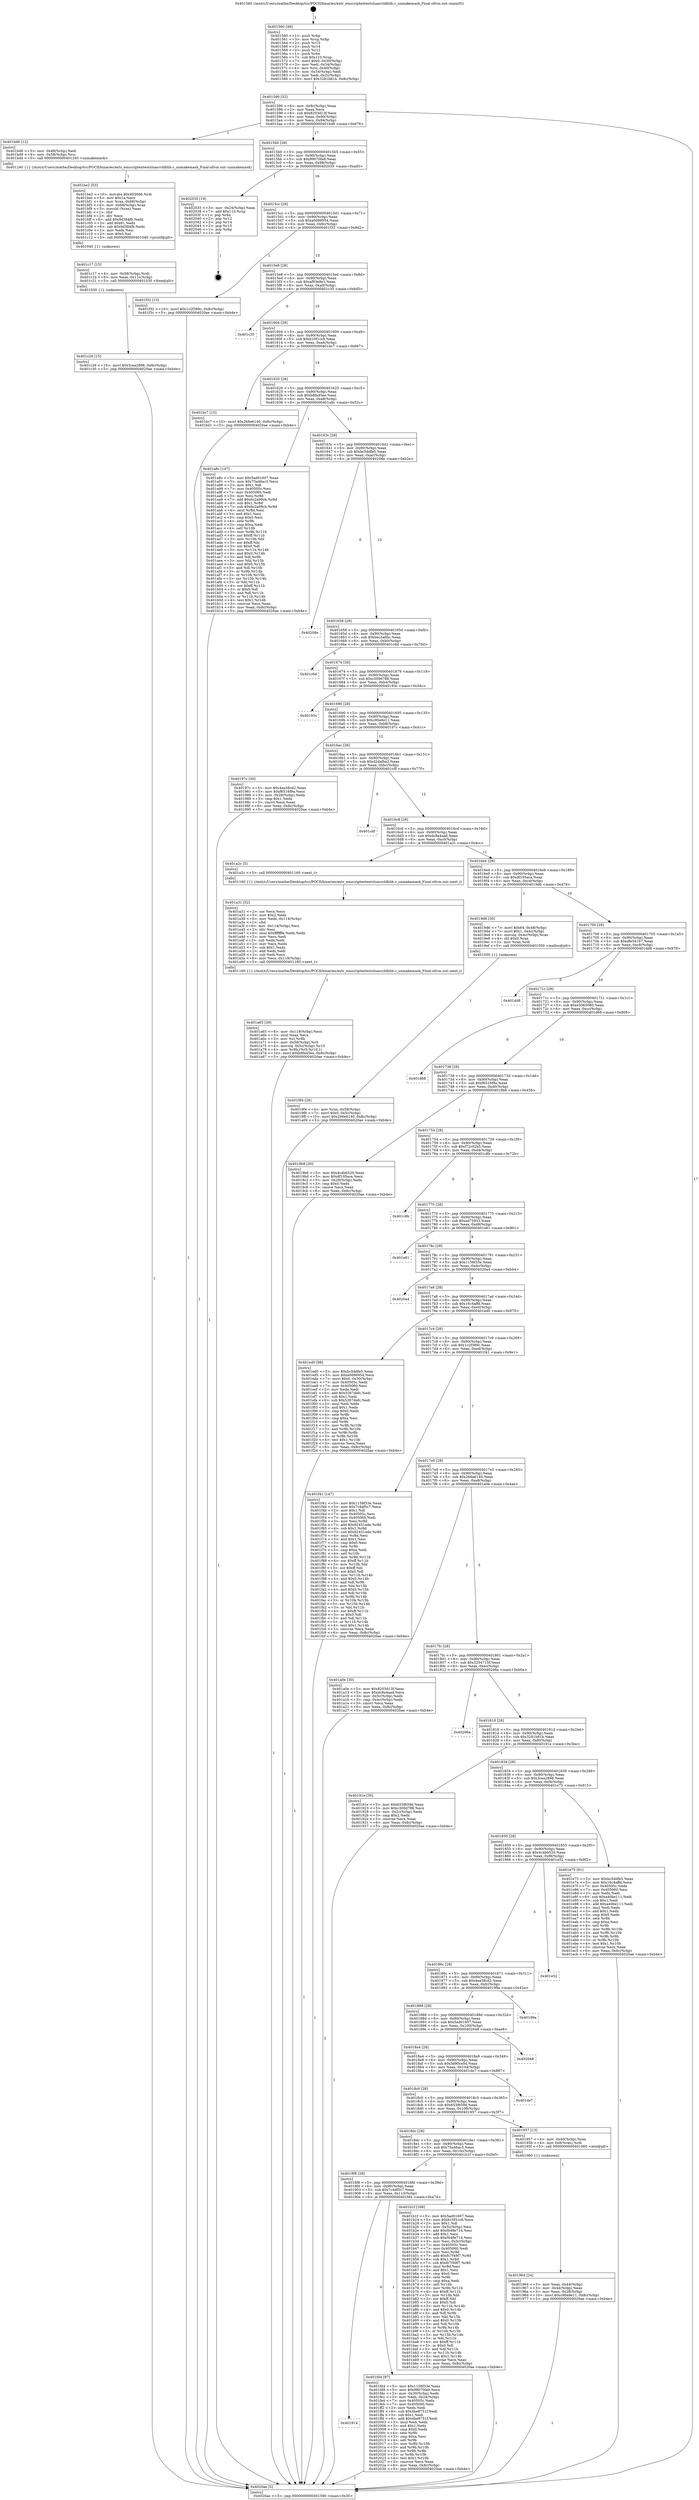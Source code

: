 digraph "0x401560" {
  label = "0x401560 (/mnt/c/Users/mathe/Desktop/tcc/POCII/binaries/extr_emscriptentestsluasrcldblib.c_unmakemask_Final-ollvm.out::main(0))"
  labelloc = "t"
  node[shape=record]

  Entry [label="",width=0.3,height=0.3,shape=circle,fillcolor=black,style=filled]
  "0x401590" [label="{
     0x401590 [32]\l
     | [instrs]\l
     &nbsp;&nbsp;0x401590 \<+6\>: mov -0x8c(%rbp),%eax\l
     &nbsp;&nbsp;0x401596 \<+2\>: mov %eax,%ecx\l
     &nbsp;&nbsp;0x401598 \<+6\>: sub $0x8203d13f,%ecx\l
     &nbsp;&nbsp;0x40159e \<+6\>: mov %eax,-0x90(%rbp)\l
     &nbsp;&nbsp;0x4015a4 \<+6\>: mov %ecx,-0x94(%rbp)\l
     &nbsp;&nbsp;0x4015aa \<+6\>: je 0000000000401bd6 \<main+0x676\>\l
  }"]
  "0x401bd6" [label="{
     0x401bd6 [12]\l
     | [instrs]\l
     &nbsp;&nbsp;0x401bd6 \<+3\>: mov -0x48(%rbp),%edi\l
     &nbsp;&nbsp;0x401bd9 \<+4\>: mov -0x58(%rbp),%rsi\l
     &nbsp;&nbsp;0x401bdd \<+5\>: call 0000000000401240 \<unmakemask\>\l
     | [calls]\l
     &nbsp;&nbsp;0x401240 \{1\} (/mnt/c/Users/mathe/Desktop/tcc/POCII/binaries/extr_emscriptentestsluasrcldblib.c_unmakemask_Final-ollvm.out::unmakemask)\l
  }"]
  "0x4015b0" [label="{
     0x4015b0 [28]\l
     | [instrs]\l
     &nbsp;&nbsp;0x4015b0 \<+5\>: jmp 00000000004015b5 \<main+0x55\>\l
     &nbsp;&nbsp;0x4015b5 \<+6\>: mov -0x90(%rbp),%eax\l
     &nbsp;&nbsp;0x4015bb \<+5\>: sub $0x99070fa9,%eax\l
     &nbsp;&nbsp;0x4015c0 \<+6\>: mov %eax,-0x98(%rbp)\l
     &nbsp;&nbsp;0x4015c6 \<+6\>: je 0000000000402035 \<main+0xad5\>\l
  }"]
  Exit [label="",width=0.3,height=0.3,shape=circle,fillcolor=black,style=filled,peripheries=2]
  "0x402035" [label="{
     0x402035 [19]\l
     | [instrs]\l
     &nbsp;&nbsp;0x402035 \<+3\>: mov -0x24(%rbp),%eax\l
     &nbsp;&nbsp;0x402038 \<+7\>: add $0x110,%rsp\l
     &nbsp;&nbsp;0x40203f \<+1\>: pop %rbx\l
     &nbsp;&nbsp;0x402040 \<+2\>: pop %r12\l
     &nbsp;&nbsp;0x402042 \<+2\>: pop %r14\l
     &nbsp;&nbsp;0x402044 \<+2\>: pop %r15\l
     &nbsp;&nbsp;0x402046 \<+1\>: pop %rbp\l
     &nbsp;&nbsp;0x402047 \<+1\>: ret\l
  }"]
  "0x4015cc" [label="{
     0x4015cc [28]\l
     | [instrs]\l
     &nbsp;&nbsp;0x4015cc \<+5\>: jmp 00000000004015d1 \<main+0x71\>\l
     &nbsp;&nbsp;0x4015d1 \<+6\>: mov -0x90(%rbp),%eax\l
     &nbsp;&nbsp;0x4015d7 \<+5\>: sub $0xa0d86954,%eax\l
     &nbsp;&nbsp;0x4015dc \<+6\>: mov %eax,-0x9c(%rbp)\l
     &nbsp;&nbsp;0x4015e2 \<+6\>: je 0000000000401f32 \<main+0x9d2\>\l
  }"]
  "0x401914" [label="{
     0x401914\l
  }", style=dashed]
  "0x401f32" [label="{
     0x401f32 [15]\l
     | [instrs]\l
     &nbsp;&nbsp;0x401f32 \<+10\>: movl $0x1c2f389c,-0x8c(%rbp)\l
     &nbsp;&nbsp;0x401f3c \<+5\>: jmp 00000000004020ae \<main+0xb4e\>\l
  }"]
  "0x4015e8" [label="{
     0x4015e8 [28]\l
     | [instrs]\l
     &nbsp;&nbsp;0x4015e8 \<+5\>: jmp 00000000004015ed \<main+0x8d\>\l
     &nbsp;&nbsp;0x4015ed \<+6\>: mov -0x90(%rbp),%eax\l
     &nbsp;&nbsp;0x4015f3 \<+5\>: sub $0xaf93e8e1,%eax\l
     &nbsp;&nbsp;0x4015f8 \<+6\>: mov %eax,-0xa0(%rbp)\l
     &nbsp;&nbsp;0x4015fe \<+6\>: je 0000000000401c35 \<main+0x6d5\>\l
  }"]
  "0x401fd4" [label="{
     0x401fd4 [97]\l
     | [instrs]\l
     &nbsp;&nbsp;0x401fd4 \<+5\>: mov $0x1158f33e,%eax\l
     &nbsp;&nbsp;0x401fd9 \<+5\>: mov $0x99070fa9,%ecx\l
     &nbsp;&nbsp;0x401fde \<+3\>: mov -0x30(%rbp),%edx\l
     &nbsp;&nbsp;0x401fe1 \<+3\>: mov %edx,-0x24(%rbp)\l
     &nbsp;&nbsp;0x401fe4 \<+7\>: mov 0x40505c,%edx\l
     &nbsp;&nbsp;0x401feb \<+7\>: mov 0x405060,%esi\l
     &nbsp;&nbsp;0x401ff2 \<+2\>: mov %edx,%edi\l
     &nbsp;&nbsp;0x401ff4 \<+6\>: sub $0x4be8751f,%edi\l
     &nbsp;&nbsp;0x401ffa \<+3\>: sub $0x1,%edi\l
     &nbsp;&nbsp;0x401ffd \<+6\>: add $0x4be8751f,%edi\l
     &nbsp;&nbsp;0x402003 \<+3\>: imul %edi,%edx\l
     &nbsp;&nbsp;0x402006 \<+3\>: and $0x1,%edx\l
     &nbsp;&nbsp;0x402009 \<+3\>: cmp $0x0,%edx\l
     &nbsp;&nbsp;0x40200c \<+4\>: sete %r8b\l
     &nbsp;&nbsp;0x402010 \<+3\>: cmp $0xa,%esi\l
     &nbsp;&nbsp;0x402013 \<+4\>: setl %r9b\l
     &nbsp;&nbsp;0x402017 \<+3\>: mov %r8b,%r10b\l
     &nbsp;&nbsp;0x40201a \<+3\>: and %r9b,%r10b\l
     &nbsp;&nbsp;0x40201d \<+3\>: xor %r9b,%r8b\l
     &nbsp;&nbsp;0x402020 \<+3\>: or %r8b,%r10b\l
     &nbsp;&nbsp;0x402023 \<+4\>: test $0x1,%r10b\l
     &nbsp;&nbsp;0x402027 \<+3\>: cmovne %ecx,%eax\l
     &nbsp;&nbsp;0x40202a \<+6\>: mov %eax,-0x8c(%rbp)\l
     &nbsp;&nbsp;0x402030 \<+5\>: jmp 00000000004020ae \<main+0xb4e\>\l
  }"]
  "0x401c35" [label="{
     0x401c35\l
  }", style=dashed]
  "0x401604" [label="{
     0x401604 [28]\l
     | [instrs]\l
     &nbsp;&nbsp;0x401604 \<+5\>: jmp 0000000000401609 \<main+0xa9\>\l
     &nbsp;&nbsp;0x401609 \<+6\>: mov -0x90(%rbp),%eax\l
     &nbsp;&nbsp;0x40160f \<+5\>: sub $0xb10f1cc8,%eax\l
     &nbsp;&nbsp;0x401614 \<+6\>: mov %eax,-0xa4(%rbp)\l
     &nbsp;&nbsp;0x40161a \<+6\>: je 0000000000401bc7 \<main+0x667\>\l
  }"]
  "0x401c26" [label="{
     0x401c26 [15]\l
     | [instrs]\l
     &nbsp;&nbsp;0x401c26 \<+10\>: movl $0x3cea2898,-0x8c(%rbp)\l
     &nbsp;&nbsp;0x401c30 \<+5\>: jmp 00000000004020ae \<main+0xb4e\>\l
  }"]
  "0x401bc7" [label="{
     0x401bc7 [15]\l
     | [instrs]\l
     &nbsp;&nbsp;0x401bc7 \<+10\>: movl $0x266e6140,-0x8c(%rbp)\l
     &nbsp;&nbsp;0x401bd1 \<+5\>: jmp 00000000004020ae \<main+0xb4e\>\l
  }"]
  "0x401620" [label="{
     0x401620 [28]\l
     | [instrs]\l
     &nbsp;&nbsp;0x401620 \<+5\>: jmp 0000000000401625 \<main+0xc5\>\l
     &nbsp;&nbsp;0x401625 \<+6\>: mov -0x90(%rbp),%eax\l
     &nbsp;&nbsp;0x40162b \<+5\>: sub $0xb8fa45ee,%eax\l
     &nbsp;&nbsp;0x401630 \<+6\>: mov %eax,-0xa8(%rbp)\l
     &nbsp;&nbsp;0x401636 \<+6\>: je 0000000000401a8c \<main+0x52c\>\l
  }"]
  "0x401c17" [label="{
     0x401c17 [15]\l
     | [instrs]\l
     &nbsp;&nbsp;0x401c17 \<+4\>: mov -0x58(%rbp),%rdi\l
     &nbsp;&nbsp;0x401c1b \<+6\>: mov %eax,-0x11c(%rbp)\l
     &nbsp;&nbsp;0x401c21 \<+5\>: call 0000000000401030 \<free@plt\>\l
     | [calls]\l
     &nbsp;&nbsp;0x401030 \{1\} (unknown)\l
  }"]
  "0x401a8c" [label="{
     0x401a8c [147]\l
     | [instrs]\l
     &nbsp;&nbsp;0x401a8c \<+5\>: mov $0x5ad01607,%eax\l
     &nbsp;&nbsp;0x401a91 \<+5\>: mov $0x75a46ac3,%ecx\l
     &nbsp;&nbsp;0x401a96 \<+2\>: mov $0x1,%dl\l
     &nbsp;&nbsp;0x401a98 \<+7\>: mov 0x40505c,%esi\l
     &nbsp;&nbsp;0x401a9f \<+7\>: mov 0x405060,%edi\l
     &nbsp;&nbsp;0x401aa6 \<+3\>: mov %esi,%r8d\l
     &nbsp;&nbsp;0x401aa9 \<+7\>: add $0x6c2a99cb,%r8d\l
     &nbsp;&nbsp;0x401ab0 \<+4\>: sub $0x1,%r8d\l
     &nbsp;&nbsp;0x401ab4 \<+7\>: sub $0x6c2a99cb,%r8d\l
     &nbsp;&nbsp;0x401abb \<+4\>: imul %r8d,%esi\l
     &nbsp;&nbsp;0x401abf \<+3\>: and $0x1,%esi\l
     &nbsp;&nbsp;0x401ac2 \<+3\>: cmp $0x0,%esi\l
     &nbsp;&nbsp;0x401ac5 \<+4\>: sete %r9b\l
     &nbsp;&nbsp;0x401ac9 \<+3\>: cmp $0xa,%edi\l
     &nbsp;&nbsp;0x401acc \<+4\>: setl %r10b\l
     &nbsp;&nbsp;0x401ad0 \<+3\>: mov %r9b,%r11b\l
     &nbsp;&nbsp;0x401ad3 \<+4\>: xor $0xff,%r11b\l
     &nbsp;&nbsp;0x401ad7 \<+3\>: mov %r10b,%bl\l
     &nbsp;&nbsp;0x401ada \<+3\>: xor $0xff,%bl\l
     &nbsp;&nbsp;0x401add \<+3\>: xor $0x0,%dl\l
     &nbsp;&nbsp;0x401ae0 \<+3\>: mov %r11b,%r14b\l
     &nbsp;&nbsp;0x401ae3 \<+4\>: and $0x0,%r14b\l
     &nbsp;&nbsp;0x401ae7 \<+3\>: and %dl,%r9b\l
     &nbsp;&nbsp;0x401aea \<+3\>: mov %bl,%r15b\l
     &nbsp;&nbsp;0x401aed \<+4\>: and $0x0,%r15b\l
     &nbsp;&nbsp;0x401af1 \<+3\>: and %dl,%r10b\l
     &nbsp;&nbsp;0x401af4 \<+3\>: or %r9b,%r14b\l
     &nbsp;&nbsp;0x401af7 \<+3\>: or %r10b,%r15b\l
     &nbsp;&nbsp;0x401afa \<+3\>: xor %r15b,%r14b\l
     &nbsp;&nbsp;0x401afd \<+3\>: or %bl,%r11b\l
     &nbsp;&nbsp;0x401b00 \<+4\>: xor $0xff,%r11b\l
     &nbsp;&nbsp;0x401b04 \<+3\>: or $0x0,%dl\l
     &nbsp;&nbsp;0x401b07 \<+3\>: and %dl,%r11b\l
     &nbsp;&nbsp;0x401b0a \<+3\>: or %r11b,%r14b\l
     &nbsp;&nbsp;0x401b0d \<+4\>: test $0x1,%r14b\l
     &nbsp;&nbsp;0x401b11 \<+3\>: cmovne %ecx,%eax\l
     &nbsp;&nbsp;0x401b14 \<+6\>: mov %eax,-0x8c(%rbp)\l
     &nbsp;&nbsp;0x401b1a \<+5\>: jmp 00000000004020ae \<main+0xb4e\>\l
  }"]
  "0x40163c" [label="{
     0x40163c [28]\l
     | [instrs]\l
     &nbsp;&nbsp;0x40163c \<+5\>: jmp 0000000000401641 \<main+0xe1\>\l
     &nbsp;&nbsp;0x401641 \<+6\>: mov -0x90(%rbp),%eax\l
     &nbsp;&nbsp;0x401647 \<+5\>: sub $0xbc5ddfe5,%eax\l
     &nbsp;&nbsp;0x40164c \<+6\>: mov %eax,-0xac(%rbp)\l
     &nbsp;&nbsp;0x401652 \<+6\>: je 000000000040208e \<main+0xb2e\>\l
  }"]
  "0x401be2" [label="{
     0x401be2 [53]\l
     | [instrs]\l
     &nbsp;&nbsp;0x401be2 \<+10\>: movabs $0x4030d6,%rdi\l
     &nbsp;&nbsp;0x401bec \<+5\>: mov $0x1a,%ecx\l
     &nbsp;&nbsp;0x401bf1 \<+4\>: mov %rax,-0x68(%rbp)\l
     &nbsp;&nbsp;0x401bf5 \<+4\>: mov -0x68(%rbp),%rax\l
     &nbsp;&nbsp;0x401bf9 \<+3\>: movsbl (%rax),%eax\l
     &nbsp;&nbsp;0x401bfc \<+1\>: cltd\l
     &nbsp;&nbsp;0x401bfd \<+2\>: idiv %ecx\l
     &nbsp;&nbsp;0x401bff \<+6\>: add $0x9d384fb,%edx\l
     &nbsp;&nbsp;0x401c05 \<+3\>: add $0x61,%edx\l
     &nbsp;&nbsp;0x401c08 \<+6\>: sub $0x9d384fb,%edx\l
     &nbsp;&nbsp;0x401c0e \<+2\>: mov %edx,%esi\l
     &nbsp;&nbsp;0x401c10 \<+2\>: mov $0x0,%al\l
     &nbsp;&nbsp;0x401c12 \<+5\>: call 0000000000401040 \<printf@plt\>\l
     | [calls]\l
     &nbsp;&nbsp;0x401040 \{1\} (unknown)\l
  }"]
  "0x40208e" [label="{
     0x40208e\l
  }", style=dashed]
  "0x401658" [label="{
     0x401658 [28]\l
     | [instrs]\l
     &nbsp;&nbsp;0x401658 \<+5\>: jmp 000000000040165d \<main+0xfd\>\l
     &nbsp;&nbsp;0x40165d \<+6\>: mov -0x90(%rbp),%eax\l
     &nbsp;&nbsp;0x401663 \<+5\>: sub $0xbec3a6bc,%eax\l
     &nbsp;&nbsp;0x401668 \<+6\>: mov %eax,-0xb0(%rbp)\l
     &nbsp;&nbsp;0x40166e \<+6\>: je 0000000000401c6d \<main+0x70d\>\l
  }"]
  "0x4018f8" [label="{
     0x4018f8 [28]\l
     | [instrs]\l
     &nbsp;&nbsp;0x4018f8 \<+5\>: jmp 00000000004018fd \<main+0x39d\>\l
     &nbsp;&nbsp;0x4018fd \<+6\>: mov -0x90(%rbp),%eax\l
     &nbsp;&nbsp;0x401903 \<+5\>: sub $0x7c4df5c7,%eax\l
     &nbsp;&nbsp;0x401908 \<+6\>: mov %eax,-0x110(%rbp)\l
     &nbsp;&nbsp;0x40190e \<+6\>: je 0000000000401fd4 \<main+0xa74\>\l
  }"]
  "0x401c6d" [label="{
     0x401c6d\l
  }", style=dashed]
  "0x401674" [label="{
     0x401674 [28]\l
     | [instrs]\l
     &nbsp;&nbsp;0x401674 \<+5\>: jmp 0000000000401679 \<main+0x119\>\l
     &nbsp;&nbsp;0x401679 \<+6\>: mov -0x90(%rbp),%eax\l
     &nbsp;&nbsp;0x40167f \<+5\>: sub $0xc300d788,%eax\l
     &nbsp;&nbsp;0x401684 \<+6\>: mov %eax,-0xb4(%rbp)\l
     &nbsp;&nbsp;0x40168a \<+6\>: je 000000000040193c \<main+0x3dc\>\l
  }"]
  "0x401b1f" [label="{
     0x401b1f [168]\l
     | [instrs]\l
     &nbsp;&nbsp;0x401b1f \<+5\>: mov $0x5ad01607,%eax\l
     &nbsp;&nbsp;0x401b24 \<+5\>: mov $0xb10f1cc8,%ecx\l
     &nbsp;&nbsp;0x401b29 \<+2\>: mov $0x1,%dl\l
     &nbsp;&nbsp;0x401b2b \<+3\>: mov -0x5c(%rbp),%esi\l
     &nbsp;&nbsp;0x401b2e \<+6\>: add $0xf448e714,%esi\l
     &nbsp;&nbsp;0x401b34 \<+3\>: add $0x1,%esi\l
     &nbsp;&nbsp;0x401b37 \<+6\>: sub $0xf448e714,%esi\l
     &nbsp;&nbsp;0x401b3d \<+3\>: mov %esi,-0x5c(%rbp)\l
     &nbsp;&nbsp;0x401b40 \<+7\>: mov 0x40505c,%esi\l
     &nbsp;&nbsp;0x401b47 \<+7\>: mov 0x405060,%edi\l
     &nbsp;&nbsp;0x401b4e \<+3\>: mov %esi,%r8d\l
     &nbsp;&nbsp;0x401b51 \<+7\>: add $0xfc7f49f7,%r8d\l
     &nbsp;&nbsp;0x401b58 \<+4\>: sub $0x1,%r8d\l
     &nbsp;&nbsp;0x401b5c \<+7\>: sub $0xfc7f49f7,%r8d\l
     &nbsp;&nbsp;0x401b63 \<+4\>: imul %r8d,%esi\l
     &nbsp;&nbsp;0x401b67 \<+3\>: and $0x1,%esi\l
     &nbsp;&nbsp;0x401b6a \<+3\>: cmp $0x0,%esi\l
     &nbsp;&nbsp;0x401b6d \<+4\>: sete %r9b\l
     &nbsp;&nbsp;0x401b71 \<+3\>: cmp $0xa,%edi\l
     &nbsp;&nbsp;0x401b74 \<+4\>: setl %r10b\l
     &nbsp;&nbsp;0x401b78 \<+3\>: mov %r9b,%r11b\l
     &nbsp;&nbsp;0x401b7b \<+4\>: xor $0xff,%r11b\l
     &nbsp;&nbsp;0x401b7f \<+3\>: mov %r10b,%bl\l
     &nbsp;&nbsp;0x401b82 \<+3\>: xor $0xff,%bl\l
     &nbsp;&nbsp;0x401b85 \<+3\>: xor $0x0,%dl\l
     &nbsp;&nbsp;0x401b88 \<+3\>: mov %r11b,%r14b\l
     &nbsp;&nbsp;0x401b8b \<+4\>: and $0x0,%r14b\l
     &nbsp;&nbsp;0x401b8f \<+3\>: and %dl,%r9b\l
     &nbsp;&nbsp;0x401b92 \<+3\>: mov %bl,%r15b\l
     &nbsp;&nbsp;0x401b95 \<+4\>: and $0x0,%r15b\l
     &nbsp;&nbsp;0x401b99 \<+3\>: and %dl,%r10b\l
     &nbsp;&nbsp;0x401b9c \<+3\>: or %r9b,%r14b\l
     &nbsp;&nbsp;0x401b9f \<+3\>: or %r10b,%r15b\l
     &nbsp;&nbsp;0x401ba2 \<+3\>: xor %r15b,%r14b\l
     &nbsp;&nbsp;0x401ba5 \<+3\>: or %bl,%r11b\l
     &nbsp;&nbsp;0x401ba8 \<+4\>: xor $0xff,%r11b\l
     &nbsp;&nbsp;0x401bac \<+3\>: or $0x0,%dl\l
     &nbsp;&nbsp;0x401baf \<+3\>: and %dl,%r11b\l
     &nbsp;&nbsp;0x401bb2 \<+3\>: or %r11b,%r14b\l
     &nbsp;&nbsp;0x401bb5 \<+4\>: test $0x1,%r14b\l
     &nbsp;&nbsp;0x401bb9 \<+3\>: cmovne %ecx,%eax\l
     &nbsp;&nbsp;0x401bbc \<+6\>: mov %eax,-0x8c(%rbp)\l
     &nbsp;&nbsp;0x401bc2 \<+5\>: jmp 00000000004020ae \<main+0xb4e\>\l
  }"]
  "0x40193c" [label="{
     0x40193c\l
  }", style=dashed]
  "0x401690" [label="{
     0x401690 [28]\l
     | [instrs]\l
     &nbsp;&nbsp;0x401690 \<+5\>: jmp 0000000000401695 \<main+0x135\>\l
     &nbsp;&nbsp;0x401695 \<+6\>: mov -0x90(%rbp),%eax\l
     &nbsp;&nbsp;0x40169b \<+5\>: sub $0xc90a9e11,%eax\l
     &nbsp;&nbsp;0x4016a0 \<+6\>: mov %eax,-0xb8(%rbp)\l
     &nbsp;&nbsp;0x4016a6 \<+6\>: je 000000000040197c \<main+0x41c\>\l
  }"]
  "0x401a65" [label="{
     0x401a65 [39]\l
     | [instrs]\l
     &nbsp;&nbsp;0x401a65 \<+6\>: mov -0x118(%rbp),%ecx\l
     &nbsp;&nbsp;0x401a6b \<+3\>: imul %eax,%ecx\l
     &nbsp;&nbsp;0x401a6e \<+3\>: mov %cl,%r8b\l
     &nbsp;&nbsp;0x401a71 \<+4\>: mov -0x58(%rbp),%r9\l
     &nbsp;&nbsp;0x401a75 \<+4\>: movslq -0x5c(%rbp),%r10\l
     &nbsp;&nbsp;0x401a79 \<+4\>: mov %r8b,(%r9,%r10,1)\l
     &nbsp;&nbsp;0x401a7d \<+10\>: movl $0xb8fa45ee,-0x8c(%rbp)\l
     &nbsp;&nbsp;0x401a87 \<+5\>: jmp 00000000004020ae \<main+0xb4e\>\l
  }"]
  "0x40197c" [label="{
     0x40197c [30]\l
     | [instrs]\l
     &nbsp;&nbsp;0x40197c \<+5\>: mov $0x4ea38cd2,%eax\l
     &nbsp;&nbsp;0x401981 \<+5\>: mov $0xf6516f9a,%ecx\l
     &nbsp;&nbsp;0x401986 \<+3\>: mov -0x28(%rbp),%edx\l
     &nbsp;&nbsp;0x401989 \<+3\>: cmp $0x1,%edx\l
     &nbsp;&nbsp;0x40198c \<+3\>: cmovl %ecx,%eax\l
     &nbsp;&nbsp;0x40198f \<+6\>: mov %eax,-0x8c(%rbp)\l
     &nbsp;&nbsp;0x401995 \<+5\>: jmp 00000000004020ae \<main+0xb4e\>\l
  }"]
  "0x4016ac" [label="{
     0x4016ac [28]\l
     | [instrs]\l
     &nbsp;&nbsp;0x4016ac \<+5\>: jmp 00000000004016b1 \<main+0x151\>\l
     &nbsp;&nbsp;0x4016b1 \<+6\>: mov -0x90(%rbp),%eax\l
     &nbsp;&nbsp;0x4016b7 \<+5\>: sub $0xd2dafba2,%eax\l
     &nbsp;&nbsp;0x4016bc \<+6\>: mov %eax,-0xbc(%rbp)\l
     &nbsp;&nbsp;0x4016c2 \<+6\>: je 0000000000401cdf \<main+0x77f\>\l
  }"]
  "0x401a31" [label="{
     0x401a31 [52]\l
     | [instrs]\l
     &nbsp;&nbsp;0x401a31 \<+2\>: xor %ecx,%ecx\l
     &nbsp;&nbsp;0x401a33 \<+5\>: mov $0x2,%edx\l
     &nbsp;&nbsp;0x401a38 \<+6\>: mov %edx,-0x114(%rbp)\l
     &nbsp;&nbsp;0x401a3e \<+1\>: cltd\l
     &nbsp;&nbsp;0x401a3f \<+6\>: mov -0x114(%rbp),%esi\l
     &nbsp;&nbsp;0x401a45 \<+2\>: idiv %esi\l
     &nbsp;&nbsp;0x401a47 \<+6\>: imul $0xfffffffe,%edx,%edx\l
     &nbsp;&nbsp;0x401a4d \<+2\>: mov %ecx,%edi\l
     &nbsp;&nbsp;0x401a4f \<+2\>: sub %edx,%edi\l
     &nbsp;&nbsp;0x401a51 \<+2\>: mov %ecx,%edx\l
     &nbsp;&nbsp;0x401a53 \<+3\>: sub $0x1,%edx\l
     &nbsp;&nbsp;0x401a56 \<+2\>: add %edx,%edi\l
     &nbsp;&nbsp;0x401a58 \<+2\>: sub %edi,%ecx\l
     &nbsp;&nbsp;0x401a5a \<+6\>: mov %ecx,-0x118(%rbp)\l
     &nbsp;&nbsp;0x401a60 \<+5\>: call 0000000000401160 \<next_i\>\l
     | [calls]\l
     &nbsp;&nbsp;0x401160 \{1\} (/mnt/c/Users/mathe/Desktop/tcc/POCII/binaries/extr_emscriptentestsluasrcldblib.c_unmakemask_Final-ollvm.out::next_i)\l
  }"]
  "0x401cdf" [label="{
     0x401cdf\l
  }", style=dashed]
  "0x4016c8" [label="{
     0x4016c8 [28]\l
     | [instrs]\l
     &nbsp;&nbsp;0x4016c8 \<+5\>: jmp 00000000004016cd \<main+0x16d\>\l
     &nbsp;&nbsp;0x4016cd \<+6\>: mov -0x90(%rbp),%eax\l
     &nbsp;&nbsp;0x4016d3 \<+5\>: sub $0xdc8a4aad,%eax\l
     &nbsp;&nbsp;0x4016d8 \<+6\>: mov %eax,-0xc0(%rbp)\l
     &nbsp;&nbsp;0x4016de \<+6\>: je 0000000000401a2c \<main+0x4cc\>\l
  }"]
  "0x4019f4" [label="{
     0x4019f4 [26]\l
     | [instrs]\l
     &nbsp;&nbsp;0x4019f4 \<+4\>: mov %rax,-0x58(%rbp)\l
     &nbsp;&nbsp;0x4019f8 \<+7\>: movl $0x0,-0x5c(%rbp)\l
     &nbsp;&nbsp;0x4019ff \<+10\>: movl $0x266e6140,-0x8c(%rbp)\l
     &nbsp;&nbsp;0x401a09 \<+5\>: jmp 00000000004020ae \<main+0xb4e\>\l
  }"]
  "0x401a2c" [label="{
     0x401a2c [5]\l
     | [instrs]\l
     &nbsp;&nbsp;0x401a2c \<+5\>: call 0000000000401160 \<next_i\>\l
     | [calls]\l
     &nbsp;&nbsp;0x401160 \{1\} (/mnt/c/Users/mathe/Desktop/tcc/POCII/binaries/extr_emscriptentestsluasrcldblib.c_unmakemask_Final-ollvm.out::next_i)\l
  }"]
  "0x4016e4" [label="{
     0x4016e4 [28]\l
     | [instrs]\l
     &nbsp;&nbsp;0x4016e4 \<+5\>: jmp 00000000004016e9 \<main+0x189\>\l
     &nbsp;&nbsp;0x4016e9 \<+6\>: mov -0x90(%rbp),%eax\l
     &nbsp;&nbsp;0x4016ef \<+5\>: sub $0xdf195aca,%eax\l
     &nbsp;&nbsp;0x4016f4 \<+6\>: mov %eax,-0xc4(%rbp)\l
     &nbsp;&nbsp;0x4016fa \<+6\>: je 00000000004019d6 \<main+0x476\>\l
  }"]
  "0x401964" [label="{
     0x401964 [24]\l
     | [instrs]\l
     &nbsp;&nbsp;0x401964 \<+3\>: mov %eax,-0x44(%rbp)\l
     &nbsp;&nbsp;0x401967 \<+3\>: mov -0x44(%rbp),%eax\l
     &nbsp;&nbsp;0x40196a \<+3\>: mov %eax,-0x28(%rbp)\l
     &nbsp;&nbsp;0x40196d \<+10\>: movl $0xc90a9e11,-0x8c(%rbp)\l
     &nbsp;&nbsp;0x401977 \<+5\>: jmp 00000000004020ae \<main+0xb4e\>\l
  }"]
  "0x4019d6" [label="{
     0x4019d6 [30]\l
     | [instrs]\l
     &nbsp;&nbsp;0x4019d6 \<+7\>: movl $0x64,-0x48(%rbp)\l
     &nbsp;&nbsp;0x4019dd \<+7\>: movl $0x1,-0x4c(%rbp)\l
     &nbsp;&nbsp;0x4019e4 \<+4\>: movslq -0x4c(%rbp),%rax\l
     &nbsp;&nbsp;0x4019e8 \<+4\>: shl $0x0,%rax\l
     &nbsp;&nbsp;0x4019ec \<+3\>: mov %rax,%rdi\l
     &nbsp;&nbsp;0x4019ef \<+5\>: call 0000000000401050 \<malloc@plt\>\l
     | [calls]\l
     &nbsp;&nbsp;0x401050 \{1\} (unknown)\l
  }"]
  "0x401700" [label="{
     0x401700 [28]\l
     | [instrs]\l
     &nbsp;&nbsp;0x401700 \<+5\>: jmp 0000000000401705 \<main+0x1a5\>\l
     &nbsp;&nbsp;0x401705 \<+6\>: mov -0x90(%rbp),%eax\l
     &nbsp;&nbsp;0x40170b \<+5\>: sub $0xdfe54167,%eax\l
     &nbsp;&nbsp;0x401710 \<+6\>: mov %eax,-0xc8(%rbp)\l
     &nbsp;&nbsp;0x401716 \<+6\>: je 0000000000401dd8 \<main+0x878\>\l
  }"]
  "0x4018dc" [label="{
     0x4018dc [28]\l
     | [instrs]\l
     &nbsp;&nbsp;0x4018dc \<+5\>: jmp 00000000004018e1 \<main+0x381\>\l
     &nbsp;&nbsp;0x4018e1 \<+6\>: mov -0x90(%rbp),%eax\l
     &nbsp;&nbsp;0x4018e7 \<+5\>: sub $0x75a46ac3,%eax\l
     &nbsp;&nbsp;0x4018ec \<+6\>: mov %eax,-0x10c(%rbp)\l
     &nbsp;&nbsp;0x4018f2 \<+6\>: je 0000000000401b1f \<main+0x5bf\>\l
  }"]
  "0x401dd8" [label="{
     0x401dd8\l
  }", style=dashed]
  "0x40171c" [label="{
     0x40171c [28]\l
     | [instrs]\l
     &nbsp;&nbsp;0x40171c \<+5\>: jmp 0000000000401721 \<main+0x1c1\>\l
     &nbsp;&nbsp;0x401721 \<+6\>: mov -0x90(%rbp),%eax\l
     &nbsp;&nbsp;0x401727 \<+5\>: sub $0xe5065080,%eax\l
     &nbsp;&nbsp;0x40172c \<+6\>: mov %eax,-0xcc(%rbp)\l
     &nbsp;&nbsp;0x401732 \<+6\>: je 0000000000401d68 \<main+0x808\>\l
  }"]
  "0x401957" [label="{
     0x401957 [13]\l
     | [instrs]\l
     &nbsp;&nbsp;0x401957 \<+4\>: mov -0x40(%rbp),%rax\l
     &nbsp;&nbsp;0x40195b \<+4\>: mov 0x8(%rax),%rdi\l
     &nbsp;&nbsp;0x40195f \<+5\>: call 0000000000401060 \<atoi@plt\>\l
     | [calls]\l
     &nbsp;&nbsp;0x401060 \{1\} (unknown)\l
  }"]
  "0x401d68" [label="{
     0x401d68\l
  }", style=dashed]
  "0x401738" [label="{
     0x401738 [28]\l
     | [instrs]\l
     &nbsp;&nbsp;0x401738 \<+5\>: jmp 000000000040173d \<main+0x1dd\>\l
     &nbsp;&nbsp;0x40173d \<+6\>: mov -0x90(%rbp),%eax\l
     &nbsp;&nbsp;0x401743 \<+5\>: sub $0xf6516f9a,%eax\l
     &nbsp;&nbsp;0x401748 \<+6\>: mov %eax,-0xd0(%rbp)\l
     &nbsp;&nbsp;0x40174e \<+6\>: je 00000000004019b8 \<main+0x458\>\l
  }"]
  "0x4018c0" [label="{
     0x4018c0 [28]\l
     | [instrs]\l
     &nbsp;&nbsp;0x4018c0 \<+5\>: jmp 00000000004018c5 \<main+0x365\>\l
     &nbsp;&nbsp;0x4018c5 \<+6\>: mov -0x90(%rbp),%eax\l
     &nbsp;&nbsp;0x4018cb \<+5\>: sub $0x653f659d,%eax\l
     &nbsp;&nbsp;0x4018d0 \<+6\>: mov %eax,-0x108(%rbp)\l
     &nbsp;&nbsp;0x4018d6 \<+6\>: je 0000000000401957 \<main+0x3f7\>\l
  }"]
  "0x4019b8" [label="{
     0x4019b8 [30]\l
     | [instrs]\l
     &nbsp;&nbsp;0x4019b8 \<+5\>: mov $0x4c4b6520,%eax\l
     &nbsp;&nbsp;0x4019bd \<+5\>: mov $0xdf195aca,%ecx\l
     &nbsp;&nbsp;0x4019c2 \<+3\>: mov -0x28(%rbp),%edx\l
     &nbsp;&nbsp;0x4019c5 \<+3\>: cmp $0x0,%edx\l
     &nbsp;&nbsp;0x4019c8 \<+3\>: cmove %ecx,%eax\l
     &nbsp;&nbsp;0x4019cb \<+6\>: mov %eax,-0x8c(%rbp)\l
     &nbsp;&nbsp;0x4019d1 \<+5\>: jmp 00000000004020ae \<main+0xb4e\>\l
  }"]
  "0x401754" [label="{
     0x401754 [28]\l
     | [instrs]\l
     &nbsp;&nbsp;0x401754 \<+5\>: jmp 0000000000401759 \<main+0x1f9\>\l
     &nbsp;&nbsp;0x401759 \<+6\>: mov -0x90(%rbp),%eax\l
     &nbsp;&nbsp;0x40175f \<+5\>: sub $0xf72c02b5,%eax\l
     &nbsp;&nbsp;0x401764 \<+6\>: mov %eax,-0xd4(%rbp)\l
     &nbsp;&nbsp;0x40176a \<+6\>: je 0000000000401c8b \<main+0x72b\>\l
  }"]
  "0x401de7" [label="{
     0x401de7\l
  }", style=dashed]
  "0x401c8b" [label="{
     0x401c8b\l
  }", style=dashed]
  "0x401770" [label="{
     0x401770 [28]\l
     | [instrs]\l
     &nbsp;&nbsp;0x401770 \<+5\>: jmp 0000000000401775 \<main+0x215\>\l
     &nbsp;&nbsp;0x401775 \<+6\>: mov -0x90(%rbp),%eax\l
     &nbsp;&nbsp;0x40177b \<+5\>: sub $0xad75933,%eax\l
     &nbsp;&nbsp;0x401780 \<+6\>: mov %eax,-0xd8(%rbp)\l
     &nbsp;&nbsp;0x401786 \<+6\>: je 0000000000401e61 \<main+0x901\>\l
  }"]
  "0x4018a4" [label="{
     0x4018a4 [28]\l
     | [instrs]\l
     &nbsp;&nbsp;0x4018a4 \<+5\>: jmp 00000000004018a9 \<main+0x349\>\l
     &nbsp;&nbsp;0x4018a9 \<+6\>: mov -0x90(%rbp),%eax\l
     &nbsp;&nbsp;0x4018af \<+5\>: sub $0x5d90ce5d,%eax\l
     &nbsp;&nbsp;0x4018b4 \<+6\>: mov %eax,-0x104(%rbp)\l
     &nbsp;&nbsp;0x4018ba \<+6\>: je 0000000000401de7 \<main+0x887\>\l
  }"]
  "0x401e61" [label="{
     0x401e61\l
  }", style=dashed]
  "0x40178c" [label="{
     0x40178c [28]\l
     | [instrs]\l
     &nbsp;&nbsp;0x40178c \<+5\>: jmp 0000000000401791 \<main+0x231\>\l
     &nbsp;&nbsp;0x401791 \<+6\>: mov -0x90(%rbp),%eax\l
     &nbsp;&nbsp;0x401797 \<+5\>: sub $0x1158f33e,%eax\l
     &nbsp;&nbsp;0x40179c \<+6\>: mov %eax,-0xdc(%rbp)\l
     &nbsp;&nbsp;0x4017a2 \<+6\>: je 00000000004020a4 \<main+0xb44\>\l
  }"]
  "0x402048" [label="{
     0x402048\l
  }", style=dashed]
  "0x4020a4" [label="{
     0x4020a4\l
  }", style=dashed]
  "0x4017a8" [label="{
     0x4017a8 [28]\l
     | [instrs]\l
     &nbsp;&nbsp;0x4017a8 \<+5\>: jmp 00000000004017ad \<main+0x24d\>\l
     &nbsp;&nbsp;0x4017ad \<+6\>: mov -0x90(%rbp),%eax\l
     &nbsp;&nbsp;0x4017b3 \<+5\>: sub $0x16c4affd,%eax\l
     &nbsp;&nbsp;0x4017b8 \<+6\>: mov %eax,-0xe0(%rbp)\l
     &nbsp;&nbsp;0x4017be \<+6\>: je 0000000000401ed0 \<main+0x970\>\l
  }"]
  "0x401888" [label="{
     0x401888 [28]\l
     | [instrs]\l
     &nbsp;&nbsp;0x401888 \<+5\>: jmp 000000000040188d \<main+0x32d\>\l
     &nbsp;&nbsp;0x40188d \<+6\>: mov -0x90(%rbp),%eax\l
     &nbsp;&nbsp;0x401893 \<+5\>: sub $0x5ad01607,%eax\l
     &nbsp;&nbsp;0x401898 \<+6\>: mov %eax,-0x100(%rbp)\l
     &nbsp;&nbsp;0x40189e \<+6\>: je 0000000000402048 \<main+0xae8\>\l
  }"]
  "0x401ed0" [label="{
     0x401ed0 [98]\l
     | [instrs]\l
     &nbsp;&nbsp;0x401ed0 \<+5\>: mov $0xbc5ddfe5,%eax\l
     &nbsp;&nbsp;0x401ed5 \<+5\>: mov $0xa0d86954,%ecx\l
     &nbsp;&nbsp;0x401eda \<+7\>: movl $0x0,-0x30(%rbp)\l
     &nbsp;&nbsp;0x401ee1 \<+7\>: mov 0x40505c,%edx\l
     &nbsp;&nbsp;0x401ee8 \<+7\>: mov 0x405060,%esi\l
     &nbsp;&nbsp;0x401eef \<+2\>: mov %edx,%edi\l
     &nbsp;&nbsp;0x401ef1 \<+6\>: add $0x5267defc,%edi\l
     &nbsp;&nbsp;0x401ef7 \<+3\>: sub $0x1,%edi\l
     &nbsp;&nbsp;0x401efa \<+6\>: sub $0x5267defc,%edi\l
     &nbsp;&nbsp;0x401f00 \<+3\>: imul %edi,%edx\l
     &nbsp;&nbsp;0x401f03 \<+3\>: and $0x1,%edx\l
     &nbsp;&nbsp;0x401f06 \<+3\>: cmp $0x0,%edx\l
     &nbsp;&nbsp;0x401f09 \<+4\>: sete %r8b\l
     &nbsp;&nbsp;0x401f0d \<+3\>: cmp $0xa,%esi\l
     &nbsp;&nbsp;0x401f10 \<+4\>: setl %r9b\l
     &nbsp;&nbsp;0x401f14 \<+3\>: mov %r8b,%r10b\l
     &nbsp;&nbsp;0x401f17 \<+3\>: and %r9b,%r10b\l
     &nbsp;&nbsp;0x401f1a \<+3\>: xor %r9b,%r8b\l
     &nbsp;&nbsp;0x401f1d \<+3\>: or %r8b,%r10b\l
     &nbsp;&nbsp;0x401f20 \<+4\>: test $0x1,%r10b\l
     &nbsp;&nbsp;0x401f24 \<+3\>: cmovne %ecx,%eax\l
     &nbsp;&nbsp;0x401f27 \<+6\>: mov %eax,-0x8c(%rbp)\l
     &nbsp;&nbsp;0x401f2d \<+5\>: jmp 00000000004020ae \<main+0xb4e\>\l
  }"]
  "0x4017c4" [label="{
     0x4017c4 [28]\l
     | [instrs]\l
     &nbsp;&nbsp;0x4017c4 \<+5\>: jmp 00000000004017c9 \<main+0x269\>\l
     &nbsp;&nbsp;0x4017c9 \<+6\>: mov -0x90(%rbp),%eax\l
     &nbsp;&nbsp;0x4017cf \<+5\>: sub $0x1c2f389c,%eax\l
     &nbsp;&nbsp;0x4017d4 \<+6\>: mov %eax,-0xe4(%rbp)\l
     &nbsp;&nbsp;0x4017da \<+6\>: je 0000000000401f41 \<main+0x9e1\>\l
  }"]
  "0x40199a" [label="{
     0x40199a\l
  }", style=dashed]
  "0x401f41" [label="{
     0x401f41 [147]\l
     | [instrs]\l
     &nbsp;&nbsp;0x401f41 \<+5\>: mov $0x1158f33e,%eax\l
     &nbsp;&nbsp;0x401f46 \<+5\>: mov $0x7c4df5c7,%ecx\l
     &nbsp;&nbsp;0x401f4b \<+2\>: mov $0x1,%dl\l
     &nbsp;&nbsp;0x401f4d \<+7\>: mov 0x40505c,%esi\l
     &nbsp;&nbsp;0x401f54 \<+7\>: mov 0x405060,%edi\l
     &nbsp;&nbsp;0x401f5b \<+3\>: mov %esi,%r8d\l
     &nbsp;&nbsp;0x401f5e \<+7\>: add $0x82451ade,%r8d\l
     &nbsp;&nbsp;0x401f65 \<+4\>: sub $0x1,%r8d\l
     &nbsp;&nbsp;0x401f69 \<+7\>: sub $0x82451ade,%r8d\l
     &nbsp;&nbsp;0x401f70 \<+4\>: imul %r8d,%esi\l
     &nbsp;&nbsp;0x401f74 \<+3\>: and $0x1,%esi\l
     &nbsp;&nbsp;0x401f77 \<+3\>: cmp $0x0,%esi\l
     &nbsp;&nbsp;0x401f7a \<+4\>: sete %r9b\l
     &nbsp;&nbsp;0x401f7e \<+3\>: cmp $0xa,%edi\l
     &nbsp;&nbsp;0x401f81 \<+4\>: setl %r10b\l
     &nbsp;&nbsp;0x401f85 \<+3\>: mov %r9b,%r11b\l
     &nbsp;&nbsp;0x401f88 \<+4\>: xor $0xff,%r11b\l
     &nbsp;&nbsp;0x401f8c \<+3\>: mov %r10b,%bl\l
     &nbsp;&nbsp;0x401f8f \<+3\>: xor $0xff,%bl\l
     &nbsp;&nbsp;0x401f92 \<+3\>: xor $0x0,%dl\l
     &nbsp;&nbsp;0x401f95 \<+3\>: mov %r11b,%r14b\l
     &nbsp;&nbsp;0x401f98 \<+4\>: and $0x0,%r14b\l
     &nbsp;&nbsp;0x401f9c \<+3\>: and %dl,%r9b\l
     &nbsp;&nbsp;0x401f9f \<+3\>: mov %bl,%r15b\l
     &nbsp;&nbsp;0x401fa2 \<+4\>: and $0x0,%r15b\l
     &nbsp;&nbsp;0x401fa6 \<+3\>: and %dl,%r10b\l
     &nbsp;&nbsp;0x401fa9 \<+3\>: or %r9b,%r14b\l
     &nbsp;&nbsp;0x401fac \<+3\>: or %r10b,%r15b\l
     &nbsp;&nbsp;0x401faf \<+3\>: xor %r15b,%r14b\l
     &nbsp;&nbsp;0x401fb2 \<+3\>: or %bl,%r11b\l
     &nbsp;&nbsp;0x401fb5 \<+4\>: xor $0xff,%r11b\l
     &nbsp;&nbsp;0x401fb9 \<+3\>: or $0x0,%dl\l
     &nbsp;&nbsp;0x401fbc \<+3\>: and %dl,%r11b\l
     &nbsp;&nbsp;0x401fbf \<+3\>: or %r11b,%r14b\l
     &nbsp;&nbsp;0x401fc2 \<+4\>: test $0x1,%r14b\l
     &nbsp;&nbsp;0x401fc6 \<+3\>: cmovne %ecx,%eax\l
     &nbsp;&nbsp;0x401fc9 \<+6\>: mov %eax,-0x8c(%rbp)\l
     &nbsp;&nbsp;0x401fcf \<+5\>: jmp 00000000004020ae \<main+0xb4e\>\l
  }"]
  "0x4017e0" [label="{
     0x4017e0 [28]\l
     | [instrs]\l
     &nbsp;&nbsp;0x4017e0 \<+5\>: jmp 00000000004017e5 \<main+0x285\>\l
     &nbsp;&nbsp;0x4017e5 \<+6\>: mov -0x90(%rbp),%eax\l
     &nbsp;&nbsp;0x4017eb \<+5\>: sub $0x266e6140,%eax\l
     &nbsp;&nbsp;0x4017f0 \<+6\>: mov %eax,-0xe8(%rbp)\l
     &nbsp;&nbsp;0x4017f6 \<+6\>: je 0000000000401a0e \<main+0x4ae\>\l
  }"]
  "0x40186c" [label="{
     0x40186c [28]\l
     | [instrs]\l
     &nbsp;&nbsp;0x40186c \<+5\>: jmp 0000000000401871 \<main+0x311\>\l
     &nbsp;&nbsp;0x401871 \<+6\>: mov -0x90(%rbp),%eax\l
     &nbsp;&nbsp;0x401877 \<+5\>: sub $0x4ea38cd2,%eax\l
     &nbsp;&nbsp;0x40187c \<+6\>: mov %eax,-0xfc(%rbp)\l
     &nbsp;&nbsp;0x401882 \<+6\>: je 000000000040199a \<main+0x43a\>\l
  }"]
  "0x401a0e" [label="{
     0x401a0e [30]\l
     | [instrs]\l
     &nbsp;&nbsp;0x401a0e \<+5\>: mov $0x8203d13f,%eax\l
     &nbsp;&nbsp;0x401a13 \<+5\>: mov $0xdc8a4aad,%ecx\l
     &nbsp;&nbsp;0x401a18 \<+3\>: mov -0x5c(%rbp),%edx\l
     &nbsp;&nbsp;0x401a1b \<+3\>: cmp -0x4c(%rbp),%edx\l
     &nbsp;&nbsp;0x401a1e \<+3\>: cmovl %ecx,%eax\l
     &nbsp;&nbsp;0x401a21 \<+6\>: mov %eax,-0x8c(%rbp)\l
     &nbsp;&nbsp;0x401a27 \<+5\>: jmp 00000000004020ae \<main+0xb4e\>\l
  }"]
  "0x4017fc" [label="{
     0x4017fc [28]\l
     | [instrs]\l
     &nbsp;&nbsp;0x4017fc \<+5\>: jmp 0000000000401801 \<main+0x2a1\>\l
     &nbsp;&nbsp;0x401801 \<+6\>: mov -0x90(%rbp),%eax\l
     &nbsp;&nbsp;0x401807 \<+5\>: sub $0x3254715f,%eax\l
     &nbsp;&nbsp;0x40180c \<+6\>: mov %eax,-0xec(%rbp)\l
     &nbsp;&nbsp;0x401812 \<+6\>: je 000000000040206a \<main+0xb0a\>\l
  }"]
  "0x401e52" [label="{
     0x401e52\l
  }", style=dashed]
  "0x40206a" [label="{
     0x40206a\l
  }", style=dashed]
  "0x401818" [label="{
     0x401818 [28]\l
     | [instrs]\l
     &nbsp;&nbsp;0x401818 \<+5\>: jmp 000000000040181d \<main+0x2bd\>\l
     &nbsp;&nbsp;0x40181d \<+6\>: mov -0x90(%rbp),%eax\l
     &nbsp;&nbsp;0x401823 \<+5\>: sub $0x3281b81b,%eax\l
     &nbsp;&nbsp;0x401828 \<+6\>: mov %eax,-0xf0(%rbp)\l
     &nbsp;&nbsp;0x40182e \<+6\>: je 000000000040191e \<main+0x3be\>\l
  }"]
  "0x401850" [label="{
     0x401850 [28]\l
     | [instrs]\l
     &nbsp;&nbsp;0x401850 \<+5\>: jmp 0000000000401855 \<main+0x2f5\>\l
     &nbsp;&nbsp;0x401855 \<+6\>: mov -0x90(%rbp),%eax\l
     &nbsp;&nbsp;0x40185b \<+5\>: sub $0x4c4b6520,%eax\l
     &nbsp;&nbsp;0x401860 \<+6\>: mov %eax,-0xf8(%rbp)\l
     &nbsp;&nbsp;0x401866 \<+6\>: je 0000000000401e52 \<main+0x8f2\>\l
  }"]
  "0x40191e" [label="{
     0x40191e [30]\l
     | [instrs]\l
     &nbsp;&nbsp;0x40191e \<+5\>: mov $0x653f659d,%eax\l
     &nbsp;&nbsp;0x401923 \<+5\>: mov $0xc300d788,%ecx\l
     &nbsp;&nbsp;0x401928 \<+3\>: mov -0x2c(%rbp),%edx\l
     &nbsp;&nbsp;0x40192b \<+3\>: cmp $0x2,%edx\l
     &nbsp;&nbsp;0x40192e \<+3\>: cmovne %ecx,%eax\l
     &nbsp;&nbsp;0x401931 \<+6\>: mov %eax,-0x8c(%rbp)\l
     &nbsp;&nbsp;0x401937 \<+5\>: jmp 00000000004020ae \<main+0xb4e\>\l
  }"]
  "0x401834" [label="{
     0x401834 [28]\l
     | [instrs]\l
     &nbsp;&nbsp;0x401834 \<+5\>: jmp 0000000000401839 \<main+0x2d9\>\l
     &nbsp;&nbsp;0x401839 \<+6\>: mov -0x90(%rbp),%eax\l
     &nbsp;&nbsp;0x40183f \<+5\>: sub $0x3cea2898,%eax\l
     &nbsp;&nbsp;0x401844 \<+6\>: mov %eax,-0xf4(%rbp)\l
     &nbsp;&nbsp;0x40184a \<+6\>: je 0000000000401e75 \<main+0x915\>\l
  }"]
  "0x4020ae" [label="{
     0x4020ae [5]\l
     | [instrs]\l
     &nbsp;&nbsp;0x4020ae \<+5\>: jmp 0000000000401590 \<main+0x30\>\l
  }"]
  "0x401560" [label="{
     0x401560 [48]\l
     | [instrs]\l
     &nbsp;&nbsp;0x401560 \<+1\>: push %rbp\l
     &nbsp;&nbsp;0x401561 \<+3\>: mov %rsp,%rbp\l
     &nbsp;&nbsp;0x401564 \<+2\>: push %r15\l
     &nbsp;&nbsp;0x401566 \<+2\>: push %r14\l
     &nbsp;&nbsp;0x401568 \<+2\>: push %r12\l
     &nbsp;&nbsp;0x40156a \<+1\>: push %rbx\l
     &nbsp;&nbsp;0x40156b \<+7\>: sub $0x110,%rsp\l
     &nbsp;&nbsp;0x401572 \<+7\>: movl $0x0,-0x30(%rbp)\l
     &nbsp;&nbsp;0x401579 \<+3\>: mov %edi,-0x34(%rbp)\l
     &nbsp;&nbsp;0x40157c \<+4\>: mov %rsi,-0x40(%rbp)\l
     &nbsp;&nbsp;0x401580 \<+3\>: mov -0x34(%rbp),%edi\l
     &nbsp;&nbsp;0x401583 \<+3\>: mov %edi,-0x2c(%rbp)\l
     &nbsp;&nbsp;0x401586 \<+10\>: movl $0x3281b81b,-0x8c(%rbp)\l
  }"]
  "0x401e75" [label="{
     0x401e75 [91]\l
     | [instrs]\l
     &nbsp;&nbsp;0x401e75 \<+5\>: mov $0xbc5ddfe5,%eax\l
     &nbsp;&nbsp;0x401e7a \<+5\>: mov $0x16c4affd,%ecx\l
     &nbsp;&nbsp;0x401e7f \<+7\>: mov 0x40505c,%edx\l
     &nbsp;&nbsp;0x401e86 \<+7\>: mov 0x405060,%esi\l
     &nbsp;&nbsp;0x401e8d \<+2\>: mov %edx,%edi\l
     &nbsp;&nbsp;0x401e8f \<+6\>: sub $0xa40be111,%edi\l
     &nbsp;&nbsp;0x401e95 \<+3\>: sub $0x1,%edi\l
     &nbsp;&nbsp;0x401e98 \<+6\>: add $0xa40be111,%edi\l
     &nbsp;&nbsp;0x401e9e \<+3\>: imul %edi,%edx\l
     &nbsp;&nbsp;0x401ea1 \<+3\>: and $0x1,%edx\l
     &nbsp;&nbsp;0x401ea4 \<+3\>: cmp $0x0,%edx\l
     &nbsp;&nbsp;0x401ea7 \<+4\>: sete %r8b\l
     &nbsp;&nbsp;0x401eab \<+3\>: cmp $0xa,%esi\l
     &nbsp;&nbsp;0x401eae \<+4\>: setl %r9b\l
     &nbsp;&nbsp;0x401eb2 \<+3\>: mov %r8b,%r10b\l
     &nbsp;&nbsp;0x401eb5 \<+3\>: and %r9b,%r10b\l
     &nbsp;&nbsp;0x401eb8 \<+3\>: xor %r9b,%r8b\l
     &nbsp;&nbsp;0x401ebb \<+3\>: or %r8b,%r10b\l
     &nbsp;&nbsp;0x401ebe \<+4\>: test $0x1,%r10b\l
     &nbsp;&nbsp;0x401ec2 \<+3\>: cmovne %ecx,%eax\l
     &nbsp;&nbsp;0x401ec5 \<+6\>: mov %eax,-0x8c(%rbp)\l
     &nbsp;&nbsp;0x401ecb \<+5\>: jmp 00000000004020ae \<main+0xb4e\>\l
  }"]
  Entry -> "0x401560" [label=" 1"]
  "0x401590" -> "0x401bd6" [label=" 1"]
  "0x401590" -> "0x4015b0" [label=" 17"]
  "0x402035" -> Exit [label=" 1"]
  "0x4015b0" -> "0x402035" [label=" 1"]
  "0x4015b0" -> "0x4015cc" [label=" 16"]
  "0x401fd4" -> "0x4020ae" [label=" 1"]
  "0x4015cc" -> "0x401f32" [label=" 1"]
  "0x4015cc" -> "0x4015e8" [label=" 15"]
  "0x4018f8" -> "0x401914" [label=" 0"]
  "0x4015e8" -> "0x401c35" [label=" 0"]
  "0x4015e8" -> "0x401604" [label=" 15"]
  "0x4018f8" -> "0x401fd4" [label=" 1"]
  "0x401604" -> "0x401bc7" [label=" 1"]
  "0x401604" -> "0x401620" [label=" 14"]
  "0x401f41" -> "0x4020ae" [label=" 1"]
  "0x401620" -> "0x401a8c" [label=" 1"]
  "0x401620" -> "0x40163c" [label=" 13"]
  "0x401f32" -> "0x4020ae" [label=" 1"]
  "0x40163c" -> "0x40208e" [label=" 0"]
  "0x40163c" -> "0x401658" [label=" 13"]
  "0x401ed0" -> "0x4020ae" [label=" 1"]
  "0x401658" -> "0x401c6d" [label=" 0"]
  "0x401658" -> "0x401674" [label=" 13"]
  "0x401e75" -> "0x4020ae" [label=" 1"]
  "0x401674" -> "0x40193c" [label=" 0"]
  "0x401674" -> "0x401690" [label=" 13"]
  "0x401c26" -> "0x4020ae" [label=" 1"]
  "0x401690" -> "0x40197c" [label=" 1"]
  "0x401690" -> "0x4016ac" [label=" 12"]
  "0x401be2" -> "0x401c17" [label=" 1"]
  "0x4016ac" -> "0x401cdf" [label=" 0"]
  "0x4016ac" -> "0x4016c8" [label=" 12"]
  "0x401bd6" -> "0x401be2" [label=" 1"]
  "0x4016c8" -> "0x401a2c" [label=" 1"]
  "0x4016c8" -> "0x4016e4" [label=" 11"]
  "0x401bc7" -> "0x4020ae" [label=" 1"]
  "0x4016e4" -> "0x4019d6" [label=" 1"]
  "0x4016e4" -> "0x401700" [label=" 10"]
  "0x401b1f" -> "0x4020ae" [label=" 1"]
  "0x401700" -> "0x401dd8" [label=" 0"]
  "0x401700" -> "0x40171c" [label=" 10"]
  "0x4018dc" -> "0x4018f8" [label=" 1"]
  "0x40171c" -> "0x401d68" [label=" 0"]
  "0x40171c" -> "0x401738" [label=" 10"]
  "0x4018dc" -> "0x401b1f" [label=" 1"]
  "0x401738" -> "0x4019b8" [label=" 1"]
  "0x401738" -> "0x401754" [label=" 9"]
  "0x401a8c" -> "0x4020ae" [label=" 1"]
  "0x401754" -> "0x401c8b" [label=" 0"]
  "0x401754" -> "0x401770" [label=" 9"]
  "0x401a65" -> "0x4020ae" [label=" 1"]
  "0x401770" -> "0x401e61" [label=" 0"]
  "0x401770" -> "0x40178c" [label=" 9"]
  "0x401a2c" -> "0x401a31" [label=" 1"]
  "0x40178c" -> "0x4020a4" [label=" 0"]
  "0x40178c" -> "0x4017a8" [label=" 9"]
  "0x401a0e" -> "0x4020ae" [label=" 2"]
  "0x4017a8" -> "0x401ed0" [label=" 1"]
  "0x4017a8" -> "0x4017c4" [label=" 8"]
  "0x4019d6" -> "0x4019f4" [label=" 1"]
  "0x4017c4" -> "0x401f41" [label=" 1"]
  "0x4017c4" -> "0x4017e0" [label=" 7"]
  "0x4019b8" -> "0x4020ae" [label=" 1"]
  "0x4017e0" -> "0x401a0e" [label=" 2"]
  "0x4017e0" -> "0x4017fc" [label=" 5"]
  "0x401964" -> "0x4020ae" [label=" 1"]
  "0x4017fc" -> "0x40206a" [label=" 0"]
  "0x4017fc" -> "0x401818" [label=" 5"]
  "0x401957" -> "0x401964" [label=" 1"]
  "0x401818" -> "0x40191e" [label=" 1"]
  "0x401818" -> "0x401834" [label=" 4"]
  "0x40191e" -> "0x4020ae" [label=" 1"]
  "0x401560" -> "0x401590" [label=" 1"]
  "0x4020ae" -> "0x401590" [label=" 17"]
  "0x4018c0" -> "0x401957" [label=" 1"]
  "0x401834" -> "0x401e75" [label=" 1"]
  "0x401834" -> "0x401850" [label=" 3"]
  "0x4018c0" -> "0x4018dc" [label=" 2"]
  "0x401850" -> "0x401e52" [label=" 0"]
  "0x401850" -> "0x40186c" [label=" 3"]
  "0x40197c" -> "0x4020ae" [label=" 1"]
  "0x40186c" -> "0x40199a" [label=" 0"]
  "0x40186c" -> "0x401888" [label=" 3"]
  "0x4019f4" -> "0x4020ae" [label=" 1"]
  "0x401888" -> "0x402048" [label=" 0"]
  "0x401888" -> "0x4018a4" [label=" 3"]
  "0x401a31" -> "0x401a65" [label=" 1"]
  "0x4018a4" -> "0x401de7" [label=" 0"]
  "0x4018a4" -> "0x4018c0" [label=" 3"]
  "0x401c17" -> "0x401c26" [label=" 1"]
}
